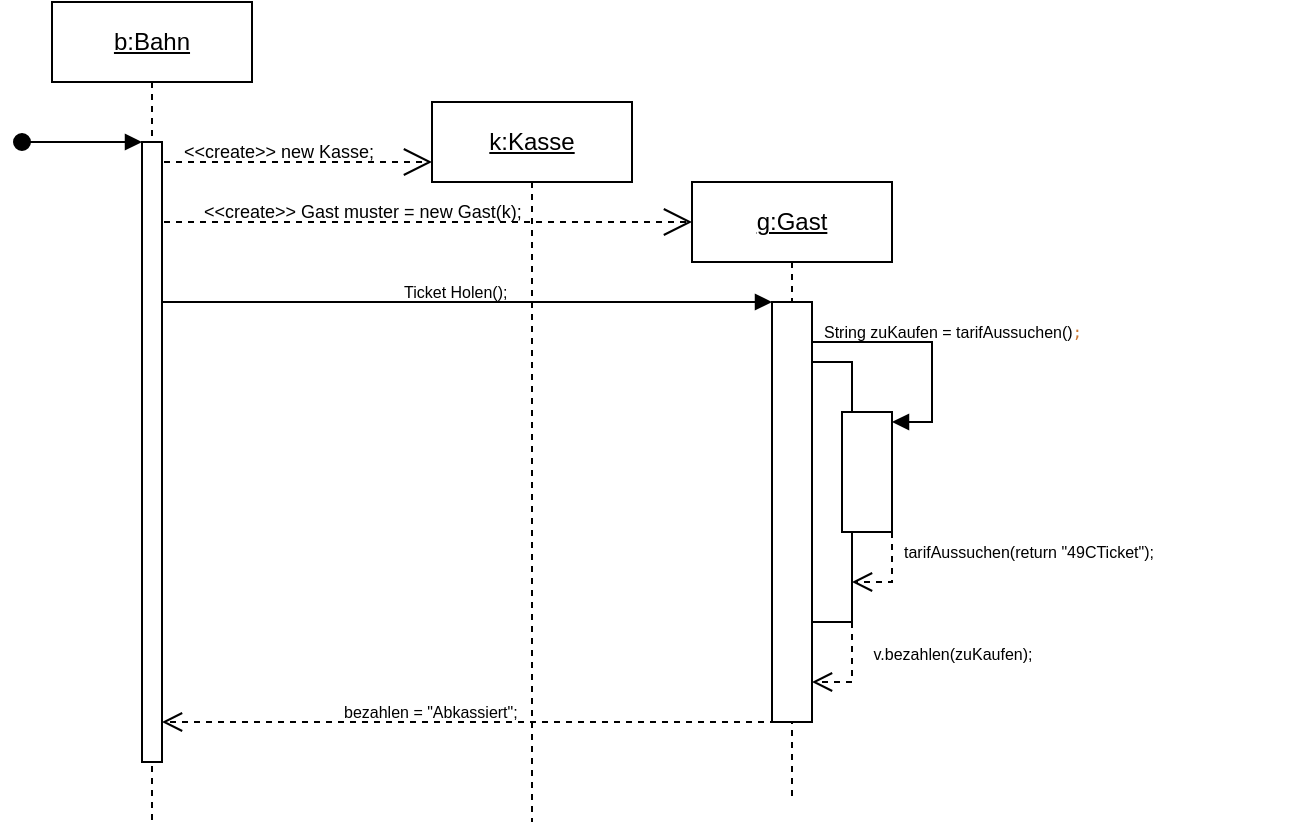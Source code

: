 <mxfile version="21.2.8" type="device">
  <diagram name="Page-1" id="2YBvvXClWsGukQMizWep">
    <mxGraphModel dx="1550" dy="417" grid="1" gridSize="10" guides="1" tooltips="1" connect="1" arrows="1" fold="1" page="1" pageScale="1" pageWidth="850" pageHeight="1100" math="0" shadow="0">
      <root>
        <mxCell id="0" />
        <mxCell id="1" parent="0" />
        <mxCell id="oAS5ir53Tu5RhP5a0K2Y-7" value="&lt;u&gt;g:Gast&lt;/u&gt;" style="shape=umlLifeline;perimeter=lifelinePerimeter;whiteSpace=wrap;html=1;container=1;dropTarget=0;collapsible=0;recursiveResize=0;outlineConnect=0;portConstraint=eastwest;newEdgeStyle={&quot;edgeStyle&quot;:&quot;elbowEdgeStyle&quot;,&quot;elbow&quot;:&quot;vertical&quot;,&quot;curved&quot;:0,&quot;rounded&quot;:0};" vertex="1" parent="1">
          <mxGeometry x="310" y="130" width="100" height="310" as="geometry" />
        </mxCell>
        <mxCell id="aM9ryv3xv72pqoxQDRHE-4" value="" style="html=1;points=[];perimeter=orthogonalPerimeter;outlineConnect=0;targetShapes=umlLifeline;portConstraint=eastwest;newEdgeStyle={&quot;edgeStyle&quot;:&quot;elbowEdgeStyle&quot;,&quot;elbow&quot;:&quot;vertical&quot;,&quot;curved&quot;:0,&quot;rounded&quot;:0};" parent="oAS5ir53Tu5RhP5a0K2Y-7" vertex="1">
          <mxGeometry x="50" y="90" width="30" height="130" as="geometry" />
        </mxCell>
        <mxCell id="oAS5ir53Tu5RhP5a0K2Y-30" value="" style="html=1;points=[];perimeter=orthogonalPerimeter;outlineConnect=0;targetShapes=umlLifeline;portConstraint=eastwest;newEdgeStyle={&quot;edgeStyle&quot;:&quot;elbowEdgeStyle&quot;,&quot;elbow&quot;:&quot;vertical&quot;,&quot;curved&quot;:0,&quot;rounded&quot;:0};" vertex="1" parent="oAS5ir53Tu5RhP5a0K2Y-7">
          <mxGeometry x="75" y="115" width="25" height="60" as="geometry" />
        </mxCell>
        <mxCell id="oAS5ir53Tu5RhP5a0K2Y-6" value="" style="rounded=0;whiteSpace=wrap;html=1;" vertex="1" parent="1">
          <mxGeometry x="350" y="190" width="20" height="210" as="geometry" />
        </mxCell>
        <mxCell id="aM9ryv3xv72pqoxQDRHE-5" value="&lt;u&gt;k:Kasse&lt;/u&gt;" style="shape=umlLifeline;perimeter=lifelinePerimeter;whiteSpace=wrap;html=1;container=0;dropTarget=0;collapsible=0;recursiveResize=0;outlineConnect=0;portConstraint=eastwest;newEdgeStyle={&quot;edgeStyle&quot;:&quot;elbowEdgeStyle&quot;,&quot;elbow&quot;:&quot;vertical&quot;,&quot;curved&quot;:0,&quot;rounded&quot;:0};" parent="1" vertex="1">
          <mxGeometry x="180" y="90" width="100" height="360" as="geometry" />
        </mxCell>
        <mxCell id="oAS5ir53Tu5RhP5a0K2Y-8" value="" style="endArrow=open;endSize=12;dashed=1;html=1;rounded=0;" edge="1" parent="1">
          <mxGeometry x="-0.429" width="160" relative="1" as="geometry">
            <mxPoint x="40" y="120" as="sourcePoint" />
            <mxPoint x="180" y="120" as="targetPoint" />
            <Array as="points">
              <mxPoint x="80" y="120" />
            </Array>
            <mxPoint as="offset" />
          </mxGeometry>
        </mxCell>
        <mxCell id="oAS5ir53Tu5RhP5a0K2Y-9" value="" style="endArrow=open;endSize=12;dashed=1;html=1;rounded=0;" edge="1" parent="1" source="aM9ryv3xv72pqoxQDRHE-1">
          <mxGeometry x="-0.429" width="160" relative="1" as="geometry">
            <mxPoint x="170" y="150" as="sourcePoint" />
            <mxPoint x="310" y="150" as="targetPoint" />
            <Array as="points">
              <mxPoint x="210" y="150" />
              <mxPoint x="280" y="150" />
            </Array>
            <mxPoint as="offset" />
          </mxGeometry>
        </mxCell>
        <mxCell id="oAS5ir53Tu5RhP5a0K2Y-10" value="&lt;font style=&quot;font-size: 9px;&quot;&gt;&amp;lt;&amp;lt;create&amp;gt;&amp;gt; new Kasse;&lt;/font&gt;" style="text;strokeColor=none;fillColor=none;spacingLeft=4;spacingRight=4;overflow=hidden;rotatable=0;points=[[0,0.5],[1,0.5]];portConstraint=eastwest;fontSize=12;whiteSpace=wrap;html=1;" vertex="1" parent="1">
          <mxGeometry x="50" y="100" width="170" height="20" as="geometry" />
        </mxCell>
        <mxCell id="oAS5ir53Tu5RhP5a0K2Y-11" value="&lt;font style=&quot;font-size: 9px;&quot;&gt;&amp;lt;&amp;lt;create&amp;gt;&amp;gt; Gast muster = new Gast(k);&lt;/font&gt;" style="text;strokeColor=none;fillColor=none;spacingLeft=4;spacingRight=4;overflow=hidden;rotatable=0;points=[[0,0.5],[1,0.5]];portConstraint=eastwest;fontSize=12;whiteSpace=wrap;html=1;" vertex="1" parent="1">
          <mxGeometry x="60" y="130" width="170" height="20" as="geometry" />
        </mxCell>
        <mxCell id="oAS5ir53Tu5RhP5a0K2Y-12" value="" style="endArrow=block;endFill=1;html=1;edgeStyle=orthogonalEdgeStyle;align=left;verticalAlign=top;rounded=0;" edge="1" parent="1">
          <mxGeometry x="-0.245" y="-39" relative="1" as="geometry">
            <mxPoint x="50" y="190" as="sourcePoint" />
            <mxPoint x="350" y="190" as="targetPoint" />
            <Array as="points">
              <mxPoint x="40" y="190" />
            </Array>
            <mxPoint as="offset" />
          </mxGeometry>
        </mxCell>
        <mxCell id="oAS5ir53Tu5RhP5a0K2Y-14" value="&lt;font style=&quot;font-size: 8px;&quot;&gt;Ticket Holen();&lt;/font&gt;" style="text;strokeColor=none;fillColor=none;spacingLeft=4;spacingRight=4;overflow=hidden;rotatable=0;points=[[0,0.5],[1,0.5]];portConstraint=eastwest;fontSize=12;whiteSpace=wrap;html=1;" vertex="1" parent="1">
          <mxGeometry x="160" y="170" width="170" height="20" as="geometry" />
        </mxCell>
        <mxCell id="oAS5ir53Tu5RhP5a0K2Y-15" value="" style="html=1;verticalAlign=bottom;endArrow=open;dashed=1;endSize=8;edgeStyle=elbowEdgeStyle;elbow=vertical;curved=0;rounded=0;" edge="1" parent="1" target="aM9ryv3xv72pqoxQDRHE-2">
          <mxGeometry relative="1" as="geometry">
            <mxPoint x="350" y="320" as="sourcePoint" />
            <mxPoint x="50" y="320" as="targetPoint" />
            <Array as="points">
              <mxPoint x="210" y="400" />
              <mxPoint x="160" y="370" />
            </Array>
          </mxGeometry>
        </mxCell>
        <mxCell id="oAS5ir53Tu5RhP5a0K2Y-16" value="&lt;font style=&quot;font-size: 8px;&quot;&gt;bezahlen = &quot;Abkassiert&quot;;&lt;br&gt;&lt;/font&gt;&lt;span style=&quot;font-size: 8px; background-color: initial;&quot;&gt;&amp;nbsp;&lt;/span&gt;" style="text;strokeColor=none;fillColor=none;spacingLeft=4;spacingRight=4;overflow=hidden;rotatable=0;points=[[0,0.5],[1,0.5]];portConstraint=eastwest;fontSize=12;whiteSpace=wrap;html=1;" vertex="1" parent="1">
          <mxGeometry x="130" y="380" width="170" height="20" as="geometry" />
        </mxCell>
        <mxCell id="oAS5ir53Tu5RhP5a0K2Y-21" value="" style="endArrow=block;endFill=1;html=1;edgeStyle=orthogonalEdgeStyle;align=left;verticalAlign=top;rounded=0;" edge="1" parent="1" target="oAS5ir53Tu5RhP5a0K2Y-30">
          <mxGeometry x="-0.245" y="-39" relative="1" as="geometry">
            <mxPoint x="370" y="210" as="sourcePoint" />
            <mxPoint x="420" y="250" as="targetPoint" />
            <Array as="points">
              <mxPoint x="430" y="210" />
              <mxPoint x="430" y="250" />
            </Array>
            <mxPoint as="offset" />
          </mxGeometry>
        </mxCell>
        <mxCell id="oAS5ir53Tu5RhP5a0K2Y-22" value="" style="html=1;verticalAlign=bottom;endArrow=open;dashed=1;endSize=8;edgeStyle=elbowEdgeStyle;elbow=vertical;curved=0;rounded=0;" edge="1" parent="1" source="oAS5ir53Tu5RhP5a0K2Y-7" target="oAS5ir53Tu5RhP5a0K2Y-6">
          <mxGeometry relative="1" as="geometry">
            <mxPoint x="430" y="310" as="sourcePoint" />
            <mxPoint x="380" y="360" as="targetPoint" />
            <Array as="points">
              <mxPoint x="410" y="360" />
              <mxPoint x="440" y="320" />
              <mxPoint x="410" y="360" />
              <mxPoint x="450" y="320" />
              <mxPoint x="305" y="360" />
            </Array>
          </mxGeometry>
        </mxCell>
        <mxCell id="oAS5ir53Tu5RhP5a0K2Y-27" value="&lt;font style=&quot;font-size: 8px;&quot;&gt;String zuKaufen = tarifAussuchen()&lt;span style=&quot;font-family: &amp;quot;JetBrains Mono&amp;quot;, monospace; color: rgb(204, 120, 50);&quot;&gt;;&lt;/span&gt;&lt;br&gt;&lt;/font&gt;&lt;span style=&quot;font-size: 8px; background-color: initial;&quot;&gt;&amp;nbsp;&lt;/span&gt;" style="text;strokeColor=none;fillColor=none;spacingLeft=4;spacingRight=4;overflow=hidden;rotatable=0;points=[[0,0.5],[1,0.5]];portConstraint=eastwest;fontSize=12;whiteSpace=wrap;html=1;" vertex="1" parent="1">
          <mxGeometry x="370" y="190" width="200" height="20" as="geometry" />
        </mxCell>
        <mxCell id="oAS5ir53Tu5RhP5a0K2Y-29" value="&lt;span style=&quot;font-size: 8px; background-color: initial;&quot;&gt;tarifAussuchen(return &quot;49CTicket&quot;);&lt;/span&gt;" style="text;strokeColor=none;fillColor=none;spacingLeft=4;spacingRight=4;overflow=hidden;rotatable=0;points=[[0,0.5],[1,0.5]];portConstraint=eastwest;fontSize=12;whiteSpace=wrap;html=1;" vertex="1" parent="1">
          <mxGeometry x="410" y="300" width="200" height="20" as="geometry" />
        </mxCell>
        <mxCell id="oAS5ir53Tu5RhP5a0K2Y-31" value="" style="html=1;verticalAlign=bottom;endArrow=open;dashed=1;endSize=8;edgeStyle=elbowEdgeStyle;elbow=vertical;curved=0;rounded=0;" edge="1" parent="1" source="oAS5ir53Tu5RhP5a0K2Y-30">
          <mxGeometry x="0.748" relative="1" as="geometry">
            <mxPoint x="440" y="280" as="sourcePoint" />
            <mxPoint x="390" y="330" as="targetPoint" />
            <Array as="points">
              <mxPoint x="410" y="330" />
              <mxPoint x="430" y="330" />
            </Array>
            <mxPoint as="offset" />
          </mxGeometry>
        </mxCell>
        <mxCell id="oAS5ir53Tu5RhP5a0K2Y-33" value="&lt;font style=&quot;font-size: 8px;&quot;&gt;v.bezahlen(zuKaufen);&lt;/font&gt;" style="text;html=1;align=center;verticalAlign=middle;resizable=0;points=[];autosize=1;strokeColor=none;fillColor=none;rotation=0;" vertex="1" parent="1">
          <mxGeometry x="390" y="350" width="100" height="30" as="geometry" />
        </mxCell>
        <mxCell id="oAS5ir53Tu5RhP5a0K2Y-34" value="" style="html=1;verticalAlign=bottom;endArrow=open;dashed=1;endSize=8;edgeStyle=elbowEdgeStyle;elbow=vertical;curved=0;rounded=0;" edge="1" parent="1">
          <mxGeometry x="0.748" relative="1" as="geometry">
            <mxPoint x="390" y="350" as="sourcePoint" />
            <mxPoint x="370" y="380" as="targetPoint" />
            <Array as="points">
              <mxPoint x="400" y="380" />
              <mxPoint x="410" y="365" />
            </Array>
            <mxPoint as="offset" />
          </mxGeometry>
        </mxCell>
        <mxCell id="aM9ryv3xv72pqoxQDRHE-1" value="&lt;u&gt;b:Bahn&lt;/u&gt;" style="shape=umlLifeline;perimeter=lifelinePerimeter;whiteSpace=wrap;html=1;container=0;dropTarget=0;collapsible=0;recursiveResize=0;outlineConnect=0;portConstraint=eastwest;newEdgeStyle={&quot;edgeStyle&quot;:&quot;elbowEdgeStyle&quot;,&quot;elbow&quot;:&quot;vertical&quot;,&quot;curved&quot;:0,&quot;rounded&quot;:0};" parent="1" vertex="1">
          <mxGeometry x="-10" y="40" width="100" height="410" as="geometry" />
        </mxCell>
        <mxCell id="aM9ryv3xv72pqoxQDRHE-2" value="" style="html=1;points=[];perimeter=orthogonalPerimeter;outlineConnect=0;targetShapes=umlLifeline;portConstraint=eastwest;newEdgeStyle={&quot;edgeStyle&quot;:&quot;elbowEdgeStyle&quot;,&quot;elbow&quot;:&quot;vertical&quot;,&quot;curved&quot;:0,&quot;rounded&quot;:0};" parent="aM9ryv3xv72pqoxQDRHE-1" vertex="1">
          <mxGeometry x="45" y="70" width="10" height="310" as="geometry" />
        </mxCell>
        <mxCell id="aM9ryv3xv72pqoxQDRHE-3" value="" style="html=1;verticalAlign=bottom;startArrow=oval;endArrow=block;startSize=8;edgeStyle=elbowEdgeStyle;elbow=vertical;curved=0;rounded=0;" parent="aM9ryv3xv72pqoxQDRHE-1" target="aM9ryv3xv72pqoxQDRHE-2" edge="1">
          <mxGeometry relative="1" as="geometry">
            <mxPoint x="-15" y="70" as="sourcePoint" />
          </mxGeometry>
        </mxCell>
      </root>
    </mxGraphModel>
  </diagram>
</mxfile>
